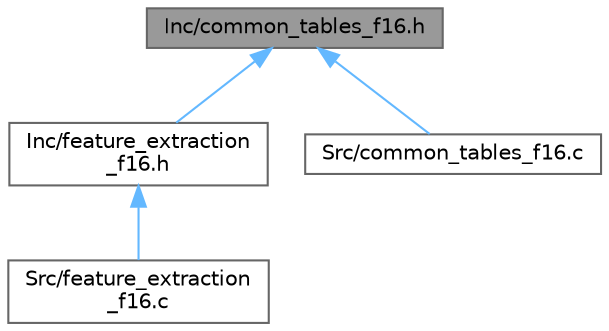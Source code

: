 digraph "Inc/common_tables_f16.h"
{
 // LATEX_PDF_SIZE
  bgcolor="transparent";
  edge [fontname=Helvetica,fontsize=10,labelfontname=Helvetica,labelfontsize=10];
  node [fontname=Helvetica,fontsize=10,shape=box,height=0.2,width=0.4];
  Node1 [id="Node000001",label="Inc/common_tables_f16.h",height=0.2,width=0.4,color="gray40", fillcolor="grey60", style="filled", fontcolor="black",tooltip="Header for common_tables_f16.c module."];
  Node1 -> Node2 [id="edge1_Node000001_Node000002",dir="back",color="steelblue1",style="solid",tooltip=" "];
  Node2 [id="Node000002",label="Inc/feature_extraction\l_f16.h",height=0.2,width=0.4,color="grey40", fillcolor="white", style="filled",URL="$feature__extraction__f16_8h.html",tooltip="Header for feature_extraction_f16.c module."];
  Node2 -> Node3 [id="edge2_Node000002_Node000003",dir="back",color="steelblue1",style="solid",tooltip=" "];
  Node3 [id="Node000003",label="Src/feature_extraction\l_f16.c",height=0.2,width=0.4,color="grey40", fillcolor="white", style="filled",URL="$feature__extraction__f16_8c.html",tooltip="Spectral feature extraction functions."];
  Node1 -> Node4 [id="edge3_Node000001_Node000004",dir="back",color="steelblue1",style="solid",tooltip=" "];
  Node4 [id="Node000004",label="Src/common_tables_f16.c",height=0.2,width=0.4,color="grey40", fillcolor="white", style="filled",URL="$common__tables__f16_8c.html",tooltip="This file has common tables like fft windows, melfilterbanks, dct matrix etc which are used across di..."];
}
